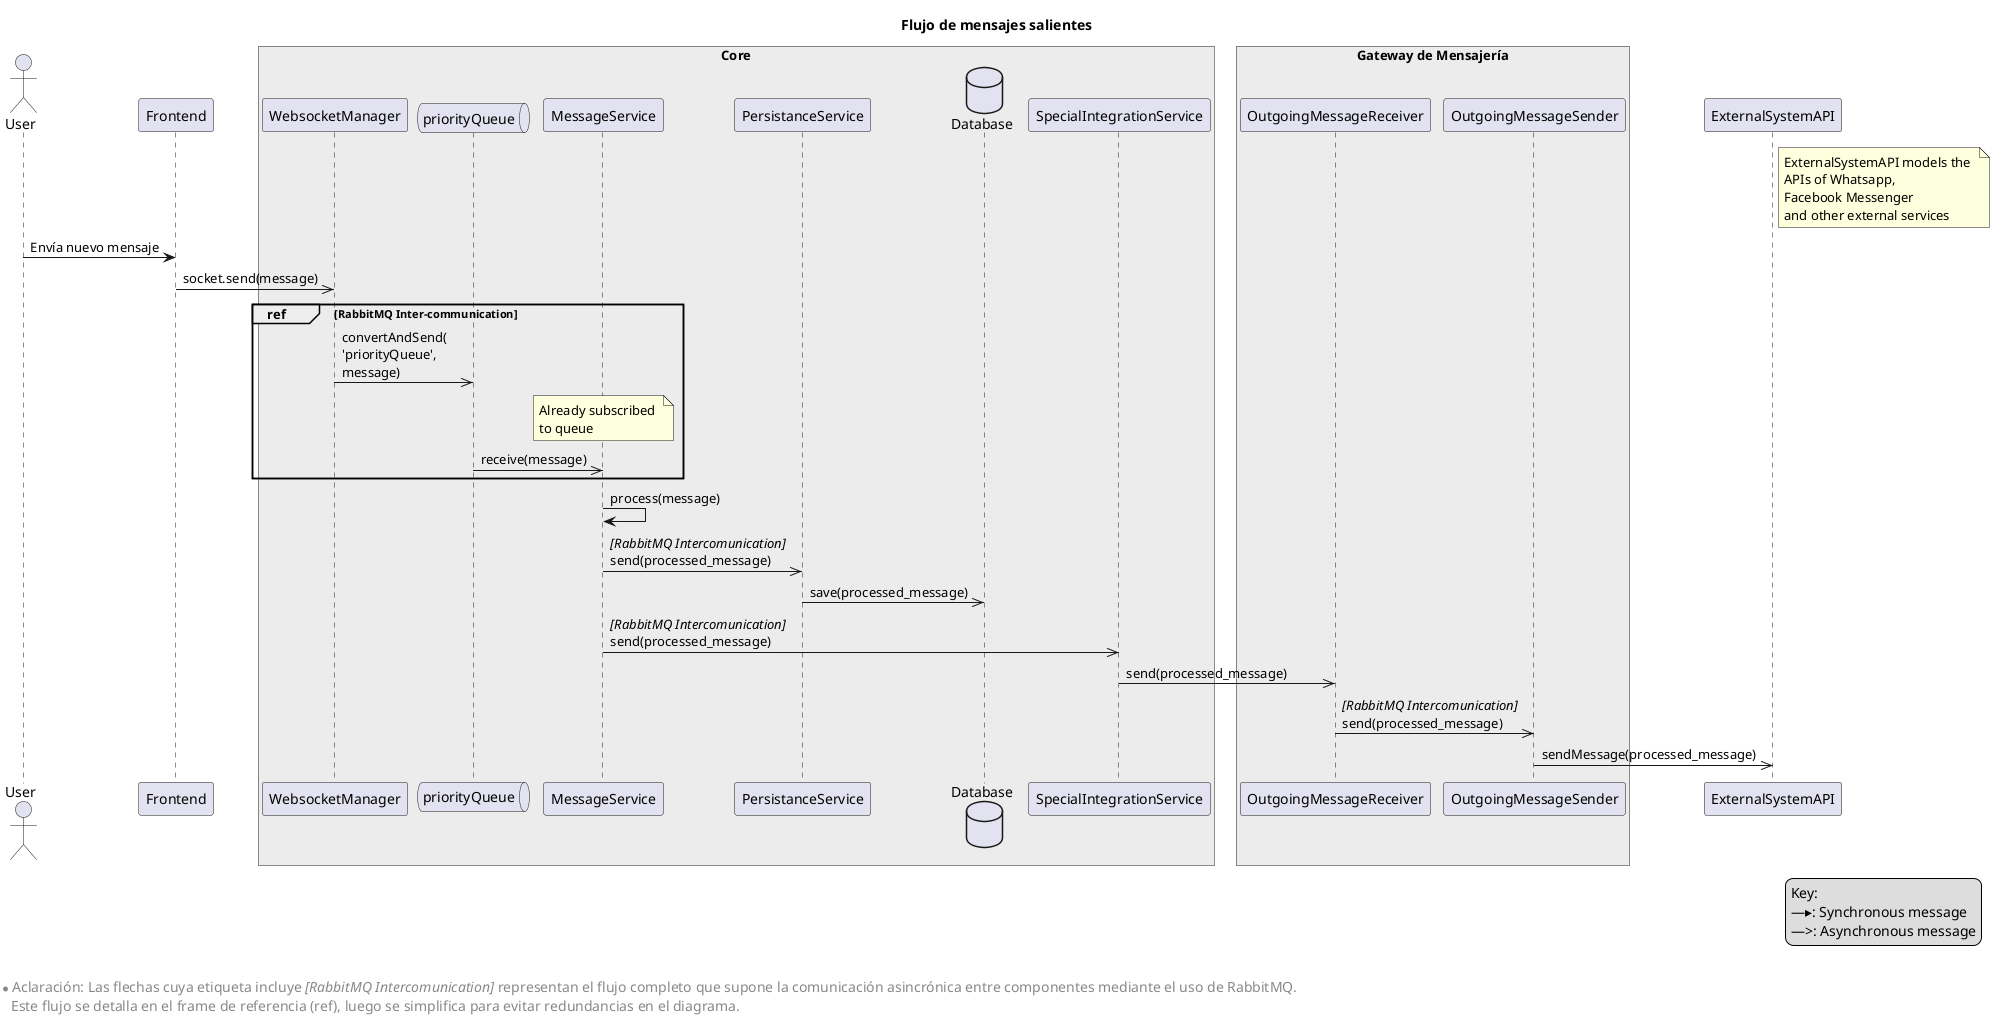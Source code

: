 @startuml test

title Flujo de mensajes salientes

skinparam BoxPadding 10
skinparam FooterFontSize 14

actor User
participant Frontend
box "Core" #ECECEC
  participant WebsocketManager
  queue priorityQueue
  participant MessageService
  participant PersistanceService
  database Database
  participant SpecialIntegrationService
end box

box "Gateway de Mensajería" #ECECEC
  participant OutgoingMessageReceiver
  participant OutgoingMessageSender
end box

participant ExternalSystemAPI
note right of ExternalSystemAPI: ExternalSystemAPI models the \nAPIs of Whatsapp, \nFacebook Messenger \nand other external services

User -> Frontend : Envía nuevo mensaje
Frontend ->> WebsocketManager : socket.send(message)

group ref [RabbitMQ Inter-communication]
  WebsocketManager ->> priorityQueue : convertAndSend(\n'priorityQueue',\nmessage)
  note over MessageService: Already subscribed \nto queue
  priorityQueue ->> MessageService : receive(message)
end

/' Acknowledgment? '/
MessageService -> MessageService : process(message) /' validateAndProcess(message)? '/
MessageService ->> PersistanceService : //[RabbitMQ Intercomunication]//\nsend(processed_message)
PersistanceService ->> Database : save(processed_message)
MessageService ->> SpecialIntegrationService : //[RabbitMQ Intercomunication]//\nsend(processed_message)
SpecialIntegrationService ->> OutgoingMessageReceiver : send(processed_message)

OutgoingMessageReceiver ->> OutgoingMessageSender : //[RabbitMQ Intercomunication]//\nsend(processed_message)
OutgoingMessageSender ->> ExternalSystemAPI : sendMessage(processed_message) /' POST(message)? '/

/' ChannelController -> ChannelAdapter : normalize(new_message.payload)
ChannelController <-- ChannelAdapter : new_message
ChannelController -> RabbitMQ : publish(new_message)
MessageGateway -> RabbitMQ : consume(new_message)
MessageGateway <-- RabbitMQ : new_message
MessageGateway -> MQTTClient : publish(new_message)
MQTTClient -> SpecialIntegrationService
SpecialIntegrationService -> Orchestrator
Orchestrator -> MessageService  '/

legend bottom right
  Key:
  —▸: Synchronous message
  —>: Asynchronous message
endlegend

left footer \l*Aclaración: Las flechas cuya etiqueta incluye <i>[RabbitMQ Intercomunication]</i> representan el flujo completo que supone la comunicación asincrónica entre componentes mediante el uso de RabbitMQ.\n   Este flujo se detalla en el frame de referencia (ref), luego se simplifica para evitar redundancias en el diagrama. 

@enduml
